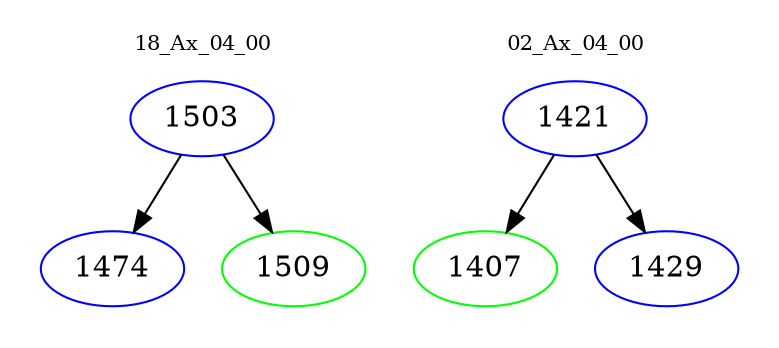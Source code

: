 digraph{
subgraph cluster_0 {
color = white
label = "18_Ax_04_00";
fontsize=10;
T0_1503 [label="1503", color="blue"]
T0_1503 -> T0_1474 [color="black"]
T0_1474 [label="1474", color="blue"]
T0_1503 -> T0_1509 [color="black"]
T0_1509 [label="1509", color="green"]
}
subgraph cluster_1 {
color = white
label = "02_Ax_04_00";
fontsize=10;
T1_1421 [label="1421", color="blue"]
T1_1421 -> T1_1407 [color="black"]
T1_1407 [label="1407", color="green"]
T1_1421 -> T1_1429 [color="black"]
T1_1429 [label="1429", color="blue"]
}
}
